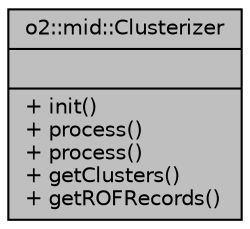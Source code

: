digraph "o2::mid::Clusterizer"
{
 // INTERACTIVE_SVG=YES
  bgcolor="transparent";
  edge [fontname="Helvetica",fontsize="10",labelfontname="Helvetica",labelfontsize="10"];
  node [fontname="Helvetica",fontsize="10",shape=record];
  Node1 [label="{o2::mid::Clusterizer\n||+ init()\l+ process()\l+ process()\l+ getClusters()\l+ getROFRecords()\l}",height=0.2,width=0.4,color="black", fillcolor="grey75", style="filled", fontcolor="black"];
}
